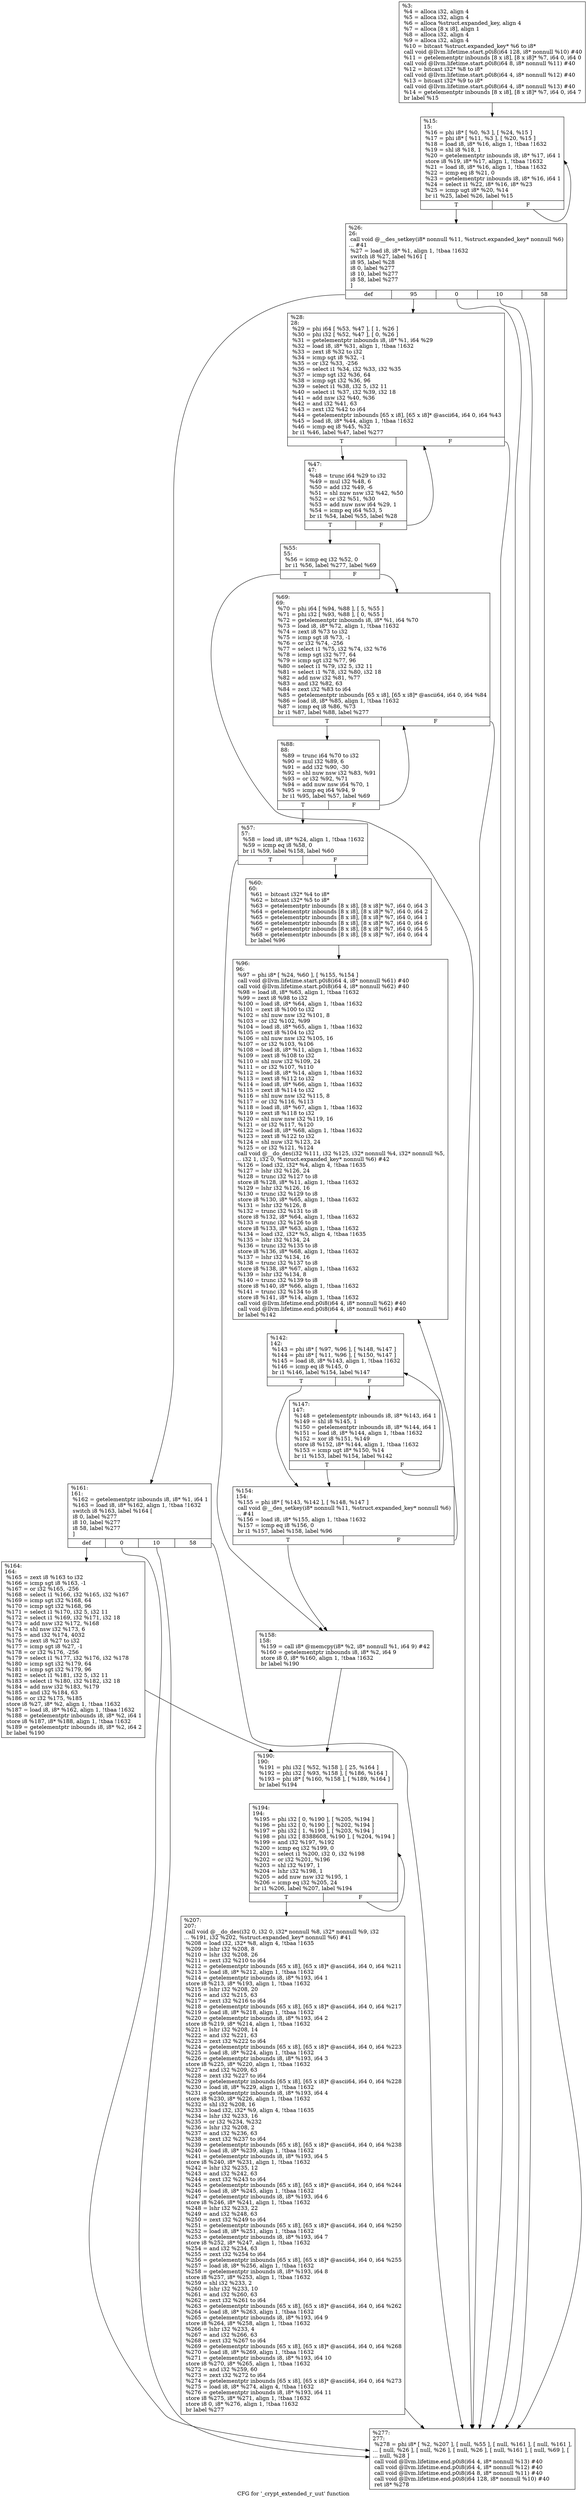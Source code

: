 digraph "CFG for '_crypt_extended_r_uut' function" {
	label="CFG for '_crypt_extended_r_uut' function";

	Node0x1a27c70 [shape=record,label="{%3:\l  %4 = alloca i32, align 4\l  %5 = alloca i32, align 4\l  %6 = alloca %struct.expanded_key, align 4\l  %7 = alloca [8 x i8], align 1\l  %8 = alloca i32, align 4\l  %9 = alloca i32, align 4\l  %10 = bitcast %struct.expanded_key* %6 to i8*\l  call void @llvm.lifetime.start.p0i8(i64 128, i8* nonnull %10) #40\l  %11 = getelementptr inbounds [8 x i8], [8 x i8]* %7, i64 0, i64 0\l  call void @llvm.lifetime.start.p0i8(i64 8, i8* nonnull %11) #40\l  %12 = bitcast i32* %8 to i8*\l  call void @llvm.lifetime.start.p0i8(i64 4, i8* nonnull %12) #40\l  %13 = bitcast i32* %9 to i8*\l  call void @llvm.lifetime.start.p0i8(i64 4, i8* nonnull %13) #40\l  %14 = getelementptr inbounds [8 x i8], [8 x i8]* %7, i64 0, i64 7\l  br label %15\l}"];
	Node0x1a27c70 -> Node0x1a27df0;
	Node0x1a27df0 [shape=record,label="{%15:\l15:                                               \l  %16 = phi i8* [ %0, %3 ], [ %24, %15 ]\l  %17 = phi i8* [ %11, %3 ], [ %20, %15 ]\l  %18 = load i8, i8* %16, align 1, !tbaa !1632\l  %19 = shl i8 %18, 1\l  %20 = getelementptr inbounds i8, i8* %17, i64 1\l  store i8 %19, i8* %17, align 1, !tbaa !1632\l  %21 = load i8, i8* %16, align 1, !tbaa !1632\l  %22 = icmp eq i8 %21, 0\l  %23 = getelementptr inbounds i8, i8* %16, i64 1\l  %24 = select i1 %22, i8* %16, i8* %23\l  %25 = icmp ugt i8* %20, %14\l  br i1 %25, label %26, label %15\l|{<s0>T|<s1>F}}"];
	Node0x1a27df0:s0 -> Node0x1a27e40;
	Node0x1a27df0:s1 -> Node0x1a27df0;
	Node0x1a27e40 [shape=record,label="{%26:\l26:                                               \l  call void @__des_setkey(i8* nonnull %11, %struct.expanded_key* nonnull %6)\l... #41\l  %27 = load i8, i8* %1, align 1, !tbaa !1632\l  switch i8 %27, label %161 [\l    i8 95, label %28\l    i8 0, label %277\l    i8 10, label %277\l    i8 58, label %277\l  ]\l|{<s0>def|<s1>95|<s2>0|<s3>10|<s4>58}}"];
	Node0x1a27e40:s0 -> Node0x1a28250;
	Node0x1a27e40:s1 -> Node0x1a27e90;
	Node0x1a27e40:s2 -> Node0x1a283e0;
	Node0x1a27e40:s3 -> Node0x1a283e0;
	Node0x1a27e40:s4 -> Node0x1a283e0;
	Node0x1a27e90 [shape=record,label="{%28:\l28:                                               \l  %29 = phi i64 [ %53, %47 ], [ 1, %26 ]\l  %30 = phi i32 [ %52, %47 ], [ 0, %26 ]\l  %31 = getelementptr inbounds i8, i8* %1, i64 %29\l  %32 = load i8, i8* %31, align 1, !tbaa !1632\l  %33 = zext i8 %32 to i32\l  %34 = icmp sgt i8 %32, -1\l  %35 = or i32 %33, -256\l  %36 = select i1 %34, i32 %33, i32 %35\l  %37 = icmp sgt i32 %36, 64\l  %38 = icmp sgt i32 %36, 96\l  %39 = select i1 %38, i32 5, i32 11\l  %40 = select i1 %37, i32 %39, i32 18\l  %41 = add nsw i32 %40, %36\l  %42 = and i32 %41, 63\l  %43 = zext i32 %42 to i64\l  %44 = getelementptr inbounds [65 x i8], [65 x i8]* @ascii64, i64 0, i64 %43\l  %45 = load i8, i8* %44, align 1, !tbaa !1632\l  %46 = icmp eq i8 %45, %32\l  br i1 %46, label %47, label %277\l|{<s0>T|<s1>F}}"];
	Node0x1a27e90:s0 -> Node0x1a27ee0;
	Node0x1a27e90:s1 -> Node0x1a283e0;
	Node0x1a27ee0 [shape=record,label="{%47:\l47:                                               \l  %48 = trunc i64 %29 to i32\l  %49 = mul i32 %48, 6\l  %50 = add i32 %49, -6\l  %51 = shl nuw nsw i32 %42, %50\l  %52 = or i32 %51, %30\l  %53 = add nuw nsw i64 %29, 1\l  %54 = icmp eq i64 %53, 5\l  br i1 %54, label %55, label %28\l|{<s0>T|<s1>F}}"];
	Node0x1a27ee0:s0 -> Node0x1a27f30;
	Node0x1a27ee0:s1 -> Node0x1a27e90;
	Node0x1a27f30 [shape=record,label="{%55:\l55:                                               \l  %56 = icmp eq i32 %52, 0\l  br i1 %56, label %277, label %69\l|{<s0>T|<s1>F}}"];
	Node0x1a27f30:s0 -> Node0x1a283e0;
	Node0x1a27f30:s1 -> Node0x1a28020;
	Node0x1a27f80 [shape=record,label="{%57:\l57:                                               \l  %58 = load i8, i8* %24, align 1, !tbaa !1632\l  %59 = icmp eq i8 %58, 0\l  br i1 %59, label %158, label %60\l|{<s0>T|<s1>F}}"];
	Node0x1a27f80:s0 -> Node0x1a28200;
	Node0x1a27f80:s1 -> Node0x1a27fd0;
	Node0x1a27fd0 [shape=record,label="{%60:\l60:                                               \l  %61 = bitcast i32* %4 to i8*\l  %62 = bitcast i32* %5 to i8*\l  %63 = getelementptr inbounds [8 x i8], [8 x i8]* %7, i64 0, i64 3\l  %64 = getelementptr inbounds [8 x i8], [8 x i8]* %7, i64 0, i64 2\l  %65 = getelementptr inbounds [8 x i8], [8 x i8]* %7, i64 0, i64 1\l  %66 = getelementptr inbounds [8 x i8], [8 x i8]* %7, i64 0, i64 6\l  %67 = getelementptr inbounds [8 x i8], [8 x i8]* %7, i64 0, i64 5\l  %68 = getelementptr inbounds [8 x i8], [8 x i8]* %7, i64 0, i64 4\l  br label %96\l}"];
	Node0x1a27fd0 -> Node0x1a280c0;
	Node0x1a28020 [shape=record,label="{%69:\l69:                                               \l  %70 = phi i64 [ %94, %88 ], [ 5, %55 ]\l  %71 = phi i32 [ %93, %88 ], [ 0, %55 ]\l  %72 = getelementptr inbounds i8, i8* %1, i64 %70\l  %73 = load i8, i8* %72, align 1, !tbaa !1632\l  %74 = zext i8 %73 to i32\l  %75 = icmp sgt i8 %73, -1\l  %76 = or i32 %74, -256\l  %77 = select i1 %75, i32 %74, i32 %76\l  %78 = icmp sgt i32 %77, 64\l  %79 = icmp sgt i32 %77, 96\l  %80 = select i1 %79, i32 5, i32 11\l  %81 = select i1 %78, i32 %80, i32 18\l  %82 = add nsw i32 %81, %77\l  %83 = and i32 %82, 63\l  %84 = zext i32 %83 to i64\l  %85 = getelementptr inbounds [65 x i8], [65 x i8]* @ascii64, i64 0, i64 %84\l  %86 = load i8, i8* %85, align 1, !tbaa !1632\l  %87 = icmp eq i8 %86, %73\l  br i1 %87, label %88, label %277\l|{<s0>T|<s1>F}}"];
	Node0x1a28020:s0 -> Node0x1a28070;
	Node0x1a28020:s1 -> Node0x1a283e0;
	Node0x1a28070 [shape=record,label="{%88:\l88:                                               \l  %89 = trunc i64 %70 to i32\l  %90 = mul i32 %89, 6\l  %91 = add i32 %90, -30\l  %92 = shl nuw nsw i32 %83, %91\l  %93 = or i32 %92, %71\l  %94 = add nuw nsw i64 %70, 1\l  %95 = icmp eq i64 %94, 9\l  br i1 %95, label %57, label %69\l|{<s0>T|<s1>F}}"];
	Node0x1a28070:s0 -> Node0x1a27f80;
	Node0x1a28070:s1 -> Node0x1a28020;
	Node0x1a280c0 [shape=record,label="{%96:\l96:                                               \l  %97 = phi i8* [ %24, %60 ], [ %155, %154 ]\l  call void @llvm.lifetime.start.p0i8(i64 4, i8* nonnull %61) #40\l  call void @llvm.lifetime.start.p0i8(i64 4, i8* nonnull %62) #40\l  %98 = load i8, i8* %63, align 1, !tbaa !1632\l  %99 = zext i8 %98 to i32\l  %100 = load i8, i8* %64, align 1, !tbaa !1632\l  %101 = zext i8 %100 to i32\l  %102 = shl nuw nsw i32 %101, 8\l  %103 = or i32 %102, %99\l  %104 = load i8, i8* %65, align 1, !tbaa !1632\l  %105 = zext i8 %104 to i32\l  %106 = shl nuw nsw i32 %105, 16\l  %107 = or i32 %103, %106\l  %108 = load i8, i8* %11, align 1, !tbaa !1632\l  %109 = zext i8 %108 to i32\l  %110 = shl nuw i32 %109, 24\l  %111 = or i32 %107, %110\l  %112 = load i8, i8* %14, align 1, !tbaa !1632\l  %113 = zext i8 %112 to i32\l  %114 = load i8, i8* %66, align 1, !tbaa !1632\l  %115 = zext i8 %114 to i32\l  %116 = shl nuw nsw i32 %115, 8\l  %117 = or i32 %116, %113\l  %118 = load i8, i8* %67, align 1, !tbaa !1632\l  %119 = zext i8 %118 to i32\l  %120 = shl nuw nsw i32 %119, 16\l  %121 = or i32 %117, %120\l  %122 = load i8, i8* %68, align 1, !tbaa !1632\l  %123 = zext i8 %122 to i32\l  %124 = shl nuw i32 %123, 24\l  %125 = or i32 %121, %124\l  call void @__do_des(i32 %111, i32 %125, i32* nonnull %4, i32* nonnull %5,\l... i32 1, i32 0, %struct.expanded_key* nonnull %6) #42\l  %126 = load i32, i32* %4, align 4, !tbaa !1635\l  %127 = lshr i32 %126, 24\l  %128 = trunc i32 %127 to i8\l  store i8 %128, i8* %11, align 1, !tbaa !1632\l  %129 = lshr i32 %126, 16\l  %130 = trunc i32 %129 to i8\l  store i8 %130, i8* %65, align 1, !tbaa !1632\l  %131 = lshr i32 %126, 8\l  %132 = trunc i32 %131 to i8\l  store i8 %132, i8* %64, align 1, !tbaa !1632\l  %133 = trunc i32 %126 to i8\l  store i8 %133, i8* %63, align 1, !tbaa !1632\l  %134 = load i32, i32* %5, align 4, !tbaa !1635\l  %135 = lshr i32 %134, 24\l  %136 = trunc i32 %135 to i8\l  store i8 %136, i8* %68, align 1, !tbaa !1632\l  %137 = lshr i32 %134, 16\l  %138 = trunc i32 %137 to i8\l  store i8 %138, i8* %67, align 1, !tbaa !1632\l  %139 = lshr i32 %134, 8\l  %140 = trunc i32 %139 to i8\l  store i8 %140, i8* %66, align 1, !tbaa !1632\l  %141 = trunc i32 %134 to i8\l  store i8 %141, i8* %14, align 1, !tbaa !1632\l  call void @llvm.lifetime.end.p0i8(i64 4, i8* nonnull %62) #40\l  call void @llvm.lifetime.end.p0i8(i64 4, i8* nonnull %61) #40\l  br label %142\l}"];
	Node0x1a280c0 -> Node0x1a28110;
	Node0x1a28110 [shape=record,label="{%142:\l142:                                              \l  %143 = phi i8* [ %97, %96 ], [ %148, %147 ]\l  %144 = phi i8* [ %11, %96 ], [ %150, %147 ]\l  %145 = load i8, i8* %143, align 1, !tbaa !1632\l  %146 = icmp eq i8 %145, 0\l  br i1 %146, label %154, label %147\l|{<s0>T|<s1>F}}"];
	Node0x1a28110:s0 -> Node0x1a281b0;
	Node0x1a28110:s1 -> Node0x1a28160;
	Node0x1a28160 [shape=record,label="{%147:\l147:                                              \l  %148 = getelementptr inbounds i8, i8* %143, i64 1\l  %149 = shl i8 %145, 1\l  %150 = getelementptr inbounds i8, i8* %144, i64 1\l  %151 = load i8, i8* %144, align 1, !tbaa !1632\l  %152 = xor i8 %151, %149\l  store i8 %152, i8* %144, align 1, !tbaa !1632\l  %153 = icmp ugt i8* %150, %14\l  br i1 %153, label %154, label %142\l|{<s0>T|<s1>F}}"];
	Node0x1a28160:s0 -> Node0x1a281b0;
	Node0x1a28160:s1 -> Node0x1a28110;
	Node0x1a281b0 [shape=record,label="{%154:\l154:                                              \l  %155 = phi i8* [ %143, %142 ], [ %148, %147 ]\l  call void @__des_setkey(i8* nonnull %11, %struct.expanded_key* nonnull %6)\l... #41\l  %156 = load i8, i8* %155, align 1, !tbaa !1632\l  %157 = icmp eq i8 %156, 0\l  br i1 %157, label %158, label %96\l|{<s0>T|<s1>F}}"];
	Node0x1a281b0:s0 -> Node0x1a28200;
	Node0x1a281b0:s1 -> Node0x1a280c0;
	Node0x1a28200 [shape=record,label="{%158:\l158:                                              \l  %159 = call i8* @memcpy(i8* %2, i8* nonnull %1, i64 9) #42\l  %160 = getelementptr inbounds i8, i8* %2, i64 9\l  store i8 0, i8* %160, align 1, !tbaa !1632\l  br label %190\l}"];
	Node0x1a28200 -> Node0x1a282f0;
	Node0x1a28250 [shape=record,label="{%161:\l161:                                              \l  %162 = getelementptr inbounds i8, i8* %1, i64 1\l  %163 = load i8, i8* %162, align 1, !tbaa !1632\l  switch i8 %163, label %164 [\l    i8 0, label %277\l    i8 10, label %277\l    i8 58, label %277\l  ]\l|{<s0>def|<s1>0|<s2>10|<s3>58}}"];
	Node0x1a28250:s0 -> Node0x1a282a0;
	Node0x1a28250:s1 -> Node0x1a283e0;
	Node0x1a28250:s2 -> Node0x1a283e0;
	Node0x1a28250:s3 -> Node0x1a283e0;
	Node0x1a282a0 [shape=record,label="{%164:\l164:                                              \l  %165 = zext i8 %163 to i32\l  %166 = icmp sgt i8 %163, -1\l  %167 = or i32 %165, -256\l  %168 = select i1 %166, i32 %165, i32 %167\l  %169 = icmp sgt i32 %168, 64\l  %170 = icmp sgt i32 %168, 96\l  %171 = select i1 %170, i32 5, i32 11\l  %172 = select i1 %169, i32 %171, i32 18\l  %173 = add nsw i32 %172, %168\l  %174 = shl nsw i32 %173, 6\l  %175 = and i32 %174, 4032\l  %176 = zext i8 %27 to i32\l  %177 = icmp sgt i8 %27, -1\l  %178 = or i32 %176, -256\l  %179 = select i1 %177, i32 %176, i32 %178\l  %180 = icmp sgt i32 %179, 64\l  %181 = icmp sgt i32 %179, 96\l  %182 = select i1 %181, i32 5, i32 11\l  %183 = select i1 %180, i32 %182, i32 18\l  %184 = add nsw i32 %183, %179\l  %185 = and i32 %184, 63\l  %186 = or i32 %175, %185\l  store i8 %27, i8* %2, align 1, !tbaa !1632\l  %187 = load i8, i8* %162, align 1, !tbaa !1632\l  %188 = getelementptr inbounds i8, i8* %2, i64 1\l  store i8 %187, i8* %188, align 1, !tbaa !1632\l  %189 = getelementptr inbounds i8, i8* %2, i64 2\l  br label %190\l}"];
	Node0x1a282a0 -> Node0x1a282f0;
	Node0x1a282f0 [shape=record,label="{%190:\l190:                                              \l  %191 = phi i32 [ %52, %158 ], [ 25, %164 ]\l  %192 = phi i32 [ %93, %158 ], [ %186, %164 ]\l  %193 = phi i8* [ %160, %158 ], [ %189, %164 ]\l  br label %194\l}"];
	Node0x1a282f0 -> Node0x1a28340;
	Node0x1a28340 [shape=record,label="{%194:\l194:                                              \l  %195 = phi i32 [ 0, %190 ], [ %205, %194 ]\l  %196 = phi i32 [ 0, %190 ], [ %202, %194 ]\l  %197 = phi i32 [ 1, %190 ], [ %203, %194 ]\l  %198 = phi i32 [ 8388608, %190 ], [ %204, %194 ]\l  %199 = and i32 %197, %192\l  %200 = icmp eq i32 %199, 0\l  %201 = select i1 %200, i32 0, i32 %198\l  %202 = or i32 %201, %196\l  %203 = shl i32 %197, 1\l  %204 = lshr i32 %198, 1\l  %205 = add nuw nsw i32 %195, 1\l  %206 = icmp eq i32 %205, 24\l  br i1 %206, label %207, label %194\l|{<s0>T|<s1>F}}"];
	Node0x1a28340:s0 -> Node0x1a28390;
	Node0x1a28340:s1 -> Node0x1a28340;
	Node0x1a28390 [shape=record,label="{%207:\l207:                                              \l  call void @__do_des(i32 0, i32 0, i32* nonnull %8, i32* nonnull %9, i32\l... %191, i32 %202, %struct.expanded_key* nonnull %6) #41\l  %208 = load i32, i32* %8, align 4, !tbaa !1635\l  %209 = lshr i32 %208, 8\l  %210 = lshr i32 %208, 26\l  %211 = zext i32 %210 to i64\l  %212 = getelementptr inbounds [65 x i8], [65 x i8]* @ascii64, i64 0, i64 %211\l  %213 = load i8, i8* %212, align 1, !tbaa !1632\l  %214 = getelementptr inbounds i8, i8* %193, i64 1\l  store i8 %213, i8* %193, align 1, !tbaa !1632\l  %215 = lshr i32 %208, 20\l  %216 = and i32 %215, 63\l  %217 = zext i32 %216 to i64\l  %218 = getelementptr inbounds [65 x i8], [65 x i8]* @ascii64, i64 0, i64 %217\l  %219 = load i8, i8* %218, align 1, !tbaa !1632\l  %220 = getelementptr inbounds i8, i8* %193, i64 2\l  store i8 %219, i8* %214, align 1, !tbaa !1632\l  %221 = lshr i32 %208, 14\l  %222 = and i32 %221, 63\l  %223 = zext i32 %222 to i64\l  %224 = getelementptr inbounds [65 x i8], [65 x i8]* @ascii64, i64 0, i64 %223\l  %225 = load i8, i8* %224, align 1, !tbaa !1632\l  %226 = getelementptr inbounds i8, i8* %193, i64 3\l  store i8 %225, i8* %220, align 1, !tbaa !1632\l  %227 = and i32 %209, 63\l  %228 = zext i32 %227 to i64\l  %229 = getelementptr inbounds [65 x i8], [65 x i8]* @ascii64, i64 0, i64 %228\l  %230 = load i8, i8* %229, align 1, !tbaa !1632\l  %231 = getelementptr inbounds i8, i8* %193, i64 4\l  store i8 %230, i8* %226, align 1, !tbaa !1632\l  %232 = shl i32 %208, 16\l  %233 = load i32, i32* %9, align 4, !tbaa !1635\l  %234 = lshr i32 %233, 16\l  %235 = or i32 %234, %232\l  %236 = lshr i32 %208, 2\l  %237 = and i32 %236, 63\l  %238 = zext i32 %237 to i64\l  %239 = getelementptr inbounds [65 x i8], [65 x i8]* @ascii64, i64 0, i64 %238\l  %240 = load i8, i8* %239, align 1, !tbaa !1632\l  %241 = getelementptr inbounds i8, i8* %193, i64 5\l  store i8 %240, i8* %231, align 1, !tbaa !1632\l  %242 = lshr i32 %235, 12\l  %243 = and i32 %242, 63\l  %244 = zext i32 %243 to i64\l  %245 = getelementptr inbounds [65 x i8], [65 x i8]* @ascii64, i64 0, i64 %244\l  %246 = load i8, i8* %245, align 1, !tbaa !1632\l  %247 = getelementptr inbounds i8, i8* %193, i64 6\l  store i8 %246, i8* %241, align 1, !tbaa !1632\l  %248 = lshr i32 %233, 22\l  %249 = and i32 %248, 63\l  %250 = zext i32 %249 to i64\l  %251 = getelementptr inbounds [65 x i8], [65 x i8]* @ascii64, i64 0, i64 %250\l  %252 = load i8, i8* %251, align 1, !tbaa !1632\l  %253 = getelementptr inbounds i8, i8* %193, i64 7\l  store i8 %252, i8* %247, align 1, !tbaa !1632\l  %254 = and i32 %234, 63\l  %255 = zext i32 %254 to i64\l  %256 = getelementptr inbounds [65 x i8], [65 x i8]* @ascii64, i64 0, i64 %255\l  %257 = load i8, i8* %256, align 1, !tbaa !1632\l  %258 = getelementptr inbounds i8, i8* %193, i64 8\l  store i8 %257, i8* %253, align 1, !tbaa !1632\l  %259 = shl i32 %233, 2\l  %260 = lshr i32 %233, 10\l  %261 = and i32 %260, 63\l  %262 = zext i32 %261 to i64\l  %263 = getelementptr inbounds [65 x i8], [65 x i8]* @ascii64, i64 0, i64 %262\l  %264 = load i8, i8* %263, align 1, !tbaa !1632\l  %265 = getelementptr inbounds i8, i8* %193, i64 9\l  store i8 %264, i8* %258, align 1, !tbaa !1632\l  %266 = lshr i32 %233, 4\l  %267 = and i32 %266, 63\l  %268 = zext i32 %267 to i64\l  %269 = getelementptr inbounds [65 x i8], [65 x i8]* @ascii64, i64 0, i64 %268\l  %270 = load i8, i8* %269, align 1, !tbaa !1632\l  %271 = getelementptr inbounds i8, i8* %193, i64 10\l  store i8 %270, i8* %265, align 1, !tbaa !1632\l  %272 = and i32 %259, 60\l  %273 = zext i32 %272 to i64\l  %274 = getelementptr inbounds [65 x i8], [65 x i8]* @ascii64, i64 0, i64 %273\l  %275 = load i8, i8* %274, align 4, !tbaa !1632\l  %276 = getelementptr inbounds i8, i8* %193, i64 11\l  store i8 %275, i8* %271, align 1, !tbaa !1632\l  store i8 0, i8* %276, align 1, !tbaa !1632\l  br label %277\l}"];
	Node0x1a28390 -> Node0x1a283e0;
	Node0x1a283e0 [shape=record,label="{%277:\l277:                                              \l  %278 = phi i8* [ %2, %207 ], [ null, %55 ], [ null, %161 ], [ null, %161 ],\l... [ null, %26 ], [ null, %26 ], [ null, %26 ], [ null, %161 ], [ null, %69 ], [\l... null, %28 ]\l  call void @llvm.lifetime.end.p0i8(i64 4, i8* nonnull %13) #40\l  call void @llvm.lifetime.end.p0i8(i64 4, i8* nonnull %12) #40\l  call void @llvm.lifetime.end.p0i8(i64 8, i8* nonnull %11) #40\l  call void @llvm.lifetime.end.p0i8(i64 128, i8* nonnull %10) #40\l  ret i8* %278\l}"];
}
